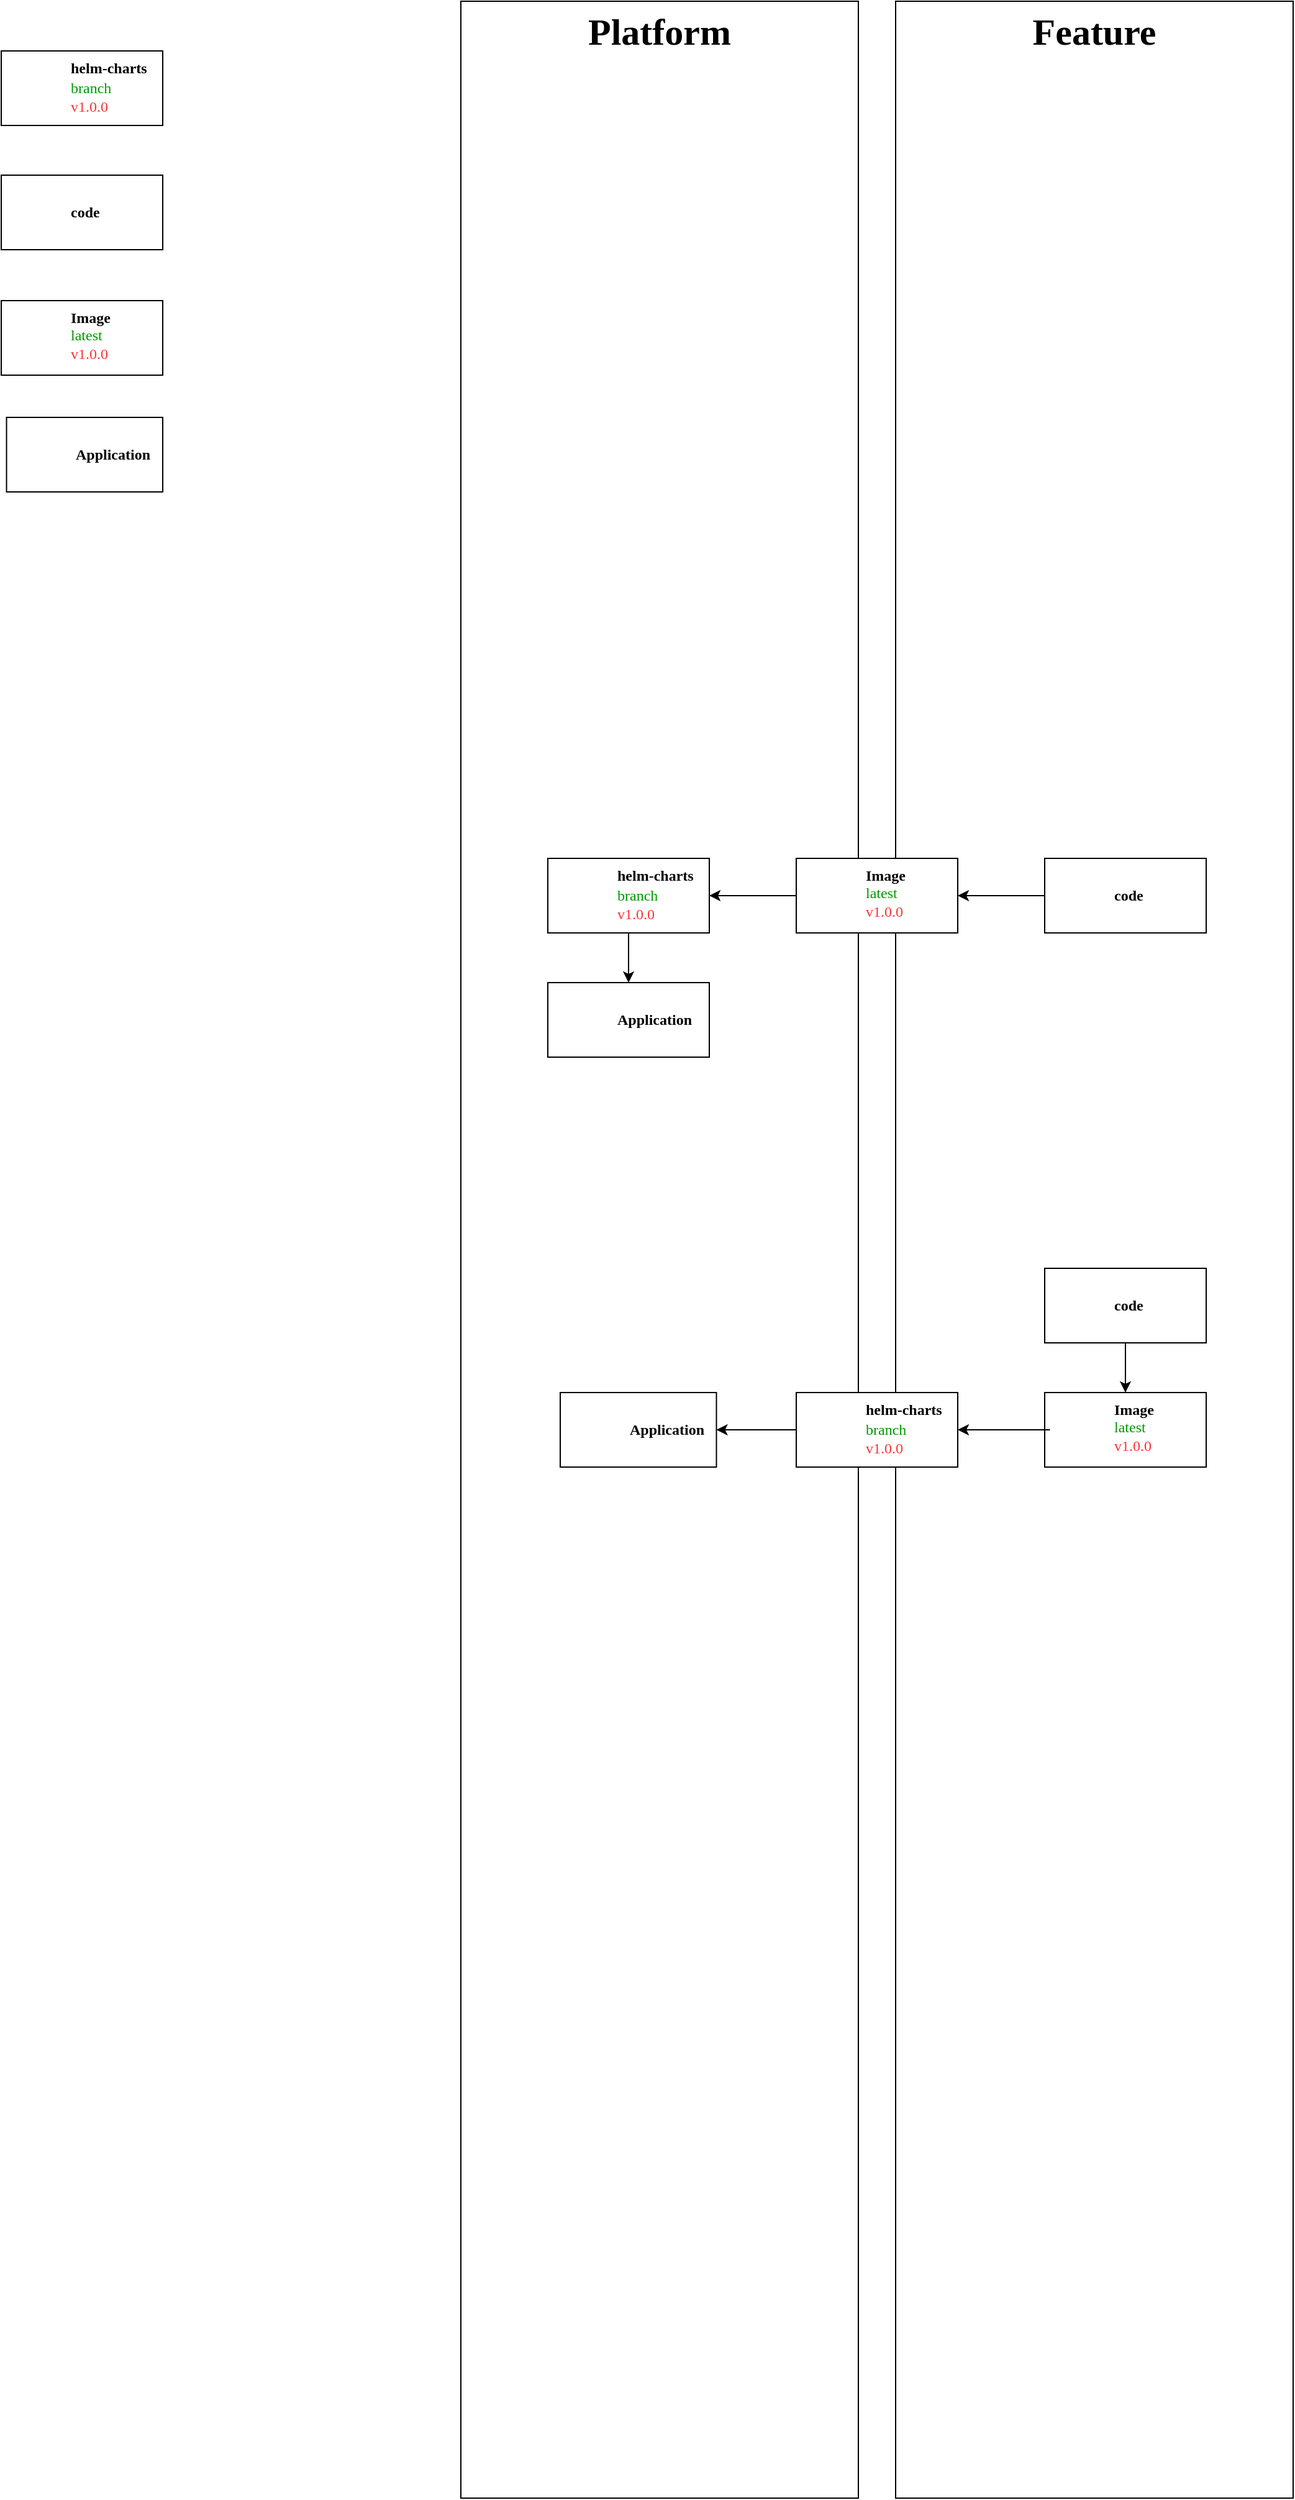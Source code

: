 <mxfile version="20.6.0" type="github">
  <diagram name="Seite-1" id="pewCBPbBmuKMEKx6Fm4s">
    <mxGraphModel dx="2249" dy="696" grid="1" gridSize="10" guides="1" tooltips="1" connect="1" arrows="1" fold="1" page="1" pageScale="1" pageWidth="827" pageHeight="1169" math="0" shadow="0">
      <root>
        <mxCell id="0" />
        <mxCell id="1" parent="0" />
        <mxCell id="E6JGaQylmBhRyEn7naQd-3" value="Platform" style="rounded=0;whiteSpace=wrap;html=1;verticalAlign=top;fontFamily=Times New Roman;fontSize=30;fontStyle=1" parent="1" vertex="1">
          <mxGeometry x="90" y="40" width="320" height="2010" as="geometry" />
        </mxCell>
        <mxCell id="E6JGaQylmBhRyEn7naQd-4" value="&lt;font data-font-src=&quot;https://fonts.googleapis.com/css?family=Architects+Daughter&quot; style=&quot;font-size: 30px;&quot;&gt;Feature&lt;/font&gt;" style="rounded=0;whiteSpace=wrap;html=1;verticalAlign=top;fontStyle=1;fontSize=30;fontFamily=Times New Roman;" parent="1" vertex="1">
          <mxGeometry x="440" y="40" width="320" height="2010" as="geometry" />
        </mxCell>
        <mxCell id="E6JGaQylmBhRyEn7naQd-11" value="" style="group;fontStyle=1" parent="1" vertex="1" connectable="0">
          <mxGeometry x="-280" y="80" width="130" height="60" as="geometry" />
        </mxCell>
        <mxCell id="E6JGaQylmBhRyEn7naQd-6" value="&lt;b style=&quot;font-family: &amp;quot;Times New Roman&amp;quot;; background-color: initial;&quot;&gt;&amp;nbsp; &amp;nbsp; &amp;nbsp; &amp;nbsp; &amp;nbsp; &amp;nbsp; &amp;nbsp; &amp;nbsp; &amp;nbsp;&amp;nbsp;&lt;/b&gt;&lt;b style=&quot;background-color: initial; font-family: &amp;quot;Times New Roman&amp;quot;;&quot;&gt;helm-charts&lt;br&gt;&lt;/b&gt;&lt;b style=&quot;font-family: &amp;quot;Times New Roman&amp;quot;; background-color: initial;&quot;&gt;&amp;nbsp; &amp;nbsp; &amp;nbsp; &amp;nbsp; &amp;nbsp; &amp;nbsp; &amp;nbsp; &amp;nbsp; &amp;nbsp;&amp;nbsp;&lt;/b&gt;&lt;span style=&quot;font-family: &amp;quot;Times New Roman&amp;quot;; background-color: initial;&quot;&gt;&lt;font color=&quot;#009900&quot;&gt;branch&lt;/font&gt;&lt;br&gt;&lt;/span&gt;&lt;b style=&quot;font-family: &amp;quot;Times New Roman&amp;quot;; background-color: initial;&quot;&gt;&amp;nbsp; &amp;nbsp; &amp;nbsp; &amp;nbsp; &amp;nbsp; &amp;nbsp; &amp;nbsp; &amp;nbsp; &amp;nbsp;&amp;nbsp;&lt;/b&gt;&lt;span style=&quot;font-family: &amp;quot;Times New Roman&amp;quot;; background-color: initial;&quot;&gt;&lt;font color=&quot;#ff3333&quot;&gt;v1.0.0&lt;/font&gt;&lt;/span&gt;&lt;b style=&quot;font-family: &amp;quot;Times New Roman&amp;quot;; background-color: initial;&quot;&gt;&lt;br&gt;&lt;/b&gt;" style="rounded=0;whiteSpace=wrap;html=1;fontFamily=Architects Daughter;fontSource=https%3A%2F%2Ffonts.googleapis.com%2Fcss%3Ffamily%3DArchitects%2BDaughter;fontSize=12;align=left;" parent="E6JGaQylmBhRyEn7naQd-11" vertex="1">
          <mxGeometry width="130" height="60" as="geometry" />
        </mxCell>
        <mxCell id="E6JGaQylmBhRyEn7naQd-10" value="" style="shape=image;imageAspect=0;aspect=fixed;verticalLabelPosition=bottom;verticalAlign=top;fontFamily=Times New Roman;fontSize=12;image=https://github.githubassets.com/images/modules/logos_page/GitHub-Mark.png;" parent="E6JGaQylmBhRyEn7naQd-11" vertex="1">
          <mxGeometry x="1" y="5" width="50" height="50" as="geometry" />
        </mxCell>
        <mxCell id="E6JGaQylmBhRyEn7naQd-12" value="" style="group" parent="1" vertex="1" connectable="0">
          <mxGeometry x="-280" y="180" width="130" height="60" as="geometry" />
        </mxCell>
        <mxCell id="E6JGaQylmBhRyEn7naQd-13" value="&lt;div style=&quot;&quot;&gt;&lt;b style=&quot;background-color: initial; font-family: &amp;quot;Times New Roman&amp;quot;;&quot;&gt;&amp;nbsp; &amp;nbsp; &amp;nbsp; &amp;nbsp; &amp;nbsp; &amp;nbsp; &amp;nbsp; &amp;nbsp; &amp;nbsp; code&lt;/b&gt;&lt;/div&gt;" style="rounded=0;whiteSpace=wrap;html=1;fontFamily=Architects Daughter;fontSource=https%3A%2F%2Ffonts.googleapis.com%2Fcss%3Ffamily%3DArchitects%2BDaughter;fontSize=12;align=left;" parent="E6JGaQylmBhRyEn7naQd-12" vertex="1">
          <mxGeometry width="130" height="60" as="geometry" />
        </mxCell>
        <mxCell id="E6JGaQylmBhRyEn7naQd-14" value="" style="shape=image;imageAspect=0;aspect=fixed;verticalLabelPosition=bottom;verticalAlign=top;fontFamily=Times New Roman;fontSize=12;image=https://github.githubassets.com/images/modules/logos_page/GitHub-Mark.png;" parent="E6JGaQylmBhRyEn7naQd-12" vertex="1">
          <mxGeometry x="1.083" y="5" width="50" height="50" as="geometry" />
        </mxCell>
        <mxCell id="E6JGaQylmBhRyEn7naQd-23" value="" style="group" parent="1" vertex="1" connectable="0">
          <mxGeometry x="-275.74" y="375" width="125.74" height="60" as="geometry" />
        </mxCell>
        <mxCell id="E6JGaQylmBhRyEn7naQd-20" value="&lt;div style=&quot;&quot;&gt;&lt;/div&gt;&lt;b style=&quot;background-color: initial;&quot;&gt;&amp;nbsp; &amp;nbsp; &amp;nbsp; &amp;nbsp; &amp;nbsp; &amp;nbsp; &amp;nbsp; &amp;nbsp; &amp;nbsp;&amp;nbsp;&lt;/b&gt;&lt;b&gt;Application&lt;br&gt;&lt;/b&gt;" style="rounded=0;whiteSpace=wrap;html=1;fontFamily=Times New Roman;fontSize=12;align=left;verticalAlign=middle;" parent="E6JGaQylmBhRyEn7naQd-23" vertex="1">
          <mxGeometry width="125.74" height="60" as="geometry" />
        </mxCell>
        <mxCell id="E6JGaQylmBhRyEn7naQd-22" value="" style="shape=image;imageAspect=0;aspect=fixed;verticalLabelPosition=bottom;verticalAlign=top;fontFamily=Times New Roman;fontSize=12;fontColor=#009900;image=https://cncf-branding.netlify.app/img/projects/argo/icon/color/argo-icon-color.png;" parent="E6JGaQylmBhRyEn7naQd-23" vertex="1">
          <mxGeometry x="1.74" y="7.5" width="45" height="45" as="geometry" />
        </mxCell>
        <mxCell id="E6JGaQylmBhRyEn7naQd-24" value="" style="group" parent="1" vertex="1" connectable="0">
          <mxGeometry x="-280" y="281" width="130" height="60" as="geometry" />
        </mxCell>
        <mxCell id="E6JGaQylmBhRyEn7naQd-15" value="&lt;div style=&quot;&quot;&gt;&lt;b style=&quot;background-color: initial;&quot;&gt;&amp;nbsp; &amp;nbsp; &amp;nbsp; &amp;nbsp; &amp;nbsp; &amp;nbsp; &amp;nbsp; &amp;nbsp; &amp;nbsp;&amp;nbsp;&lt;/b&gt;&lt;b style=&quot;background-color: initial;&quot;&gt;Image&lt;/b&gt;&lt;/div&gt;&lt;div style=&quot;&quot;&gt;&lt;b style=&quot;background-color: initial;&quot;&gt;&amp;nbsp; &amp;nbsp; &amp;nbsp; &amp;nbsp; &amp;nbsp; &amp;nbsp; &amp;nbsp; &amp;nbsp; &amp;nbsp; &lt;/b&gt;&lt;span style=&quot;background-color: initial;&quot;&gt;&lt;font color=&quot;#009900&quot;&gt;latest&lt;/font&gt;&lt;br&gt;&lt;/span&gt;&lt;b style=&quot;background-color: initial;&quot;&gt;&amp;nbsp; &amp;nbsp; &amp;nbsp; &amp;nbsp; &amp;nbsp; &amp;nbsp; &amp;nbsp; &amp;nbsp; &amp;nbsp; &lt;/b&gt;&lt;span style=&quot;background-color: initial;&quot;&gt;&lt;font color=&quot;#ff3333&quot;&gt;v1.0.0&lt;/font&gt;&lt;/span&gt;&lt;b style=&quot;background-color: initial;&quot;&gt;&lt;br&gt;&lt;/b&gt;&lt;/div&gt;&lt;b&gt;&lt;br&gt;&lt;/b&gt;" style="rounded=0;whiteSpace=wrap;html=1;fontFamily=Times New Roman;fontSize=12;align=left;verticalAlign=top;" parent="E6JGaQylmBhRyEn7naQd-24" vertex="1">
          <mxGeometry width="130" height="60" as="geometry" />
        </mxCell>
        <mxCell id="E6JGaQylmBhRyEn7naQd-17" value="" style="shape=image;imageAspect=0;aspect=fixed;verticalLabelPosition=bottom;verticalAlign=top;fontFamily=Times New Roman;fontSize=12;image=https://www.docker.com/wp-content/uploads/2022/03/vertical-logo-monochromatic.png;" parent="E6JGaQylmBhRyEn7naQd-24" vertex="1">
          <mxGeometry x="4.26" y="10" width="46.74" height="40" as="geometry" />
        </mxCell>
        <mxCell id="E6JGaQylmBhRyEn7naQd-25" value="" style="group" parent="1" vertex="1" connectable="0">
          <mxGeometry x="560" y="730" width="130" height="60" as="geometry" />
        </mxCell>
        <mxCell id="E6JGaQylmBhRyEn7naQd-26" value="&lt;div style=&quot;&quot;&gt;&lt;b style=&quot;background-color: initial; font-family: &amp;quot;Times New Roman&amp;quot;;&quot;&gt;&amp;nbsp; &amp;nbsp; &amp;nbsp; &amp;nbsp; &amp;nbsp; &amp;nbsp; &amp;nbsp; &amp;nbsp; &amp;nbsp; code&lt;/b&gt;&lt;/div&gt;" style="rounded=0;whiteSpace=wrap;html=1;fontFamily=Architects Daughter;fontSource=https%3A%2F%2Ffonts.googleapis.com%2Fcss%3Ffamily%3DArchitects%2BDaughter;fontSize=12;align=left;" parent="E6JGaQylmBhRyEn7naQd-25" vertex="1">
          <mxGeometry width="130" height="60" as="geometry" />
        </mxCell>
        <mxCell id="E6JGaQylmBhRyEn7naQd-27" value="" style="shape=image;imageAspect=0;aspect=fixed;verticalLabelPosition=bottom;verticalAlign=top;fontFamily=Times New Roman;fontSize=12;image=https://github.githubassets.com/images/modules/logos_page/GitHub-Mark.png;" parent="E6JGaQylmBhRyEn7naQd-25" vertex="1">
          <mxGeometry x="1.083" y="5" width="50" height="50" as="geometry" />
        </mxCell>
        <mxCell id="E6JGaQylmBhRyEn7naQd-28" value="" style="group" parent="1" vertex="1" connectable="0">
          <mxGeometry x="160" y="830" width="130" height="60" as="geometry" />
        </mxCell>
        <mxCell id="E6JGaQylmBhRyEn7naQd-29" value="&lt;div style=&quot;&quot;&gt;&lt;/div&gt;&lt;b style=&quot;background-color: initial;&quot;&gt;&amp;nbsp; &amp;nbsp; &amp;nbsp; &amp;nbsp; &amp;nbsp; &amp;nbsp; &amp;nbsp; &amp;nbsp; &amp;nbsp;&amp;nbsp;&lt;/b&gt;&lt;b&gt;Application&lt;br&gt;&lt;/b&gt;" style="rounded=0;whiteSpace=wrap;html=1;fontFamily=Times New Roman;fontSize=12;align=left;verticalAlign=middle;" parent="E6JGaQylmBhRyEn7naQd-28" vertex="1">
          <mxGeometry width="130" height="60" as="geometry" />
        </mxCell>
        <mxCell id="E6JGaQylmBhRyEn7naQd-30" value="" style="shape=image;imageAspect=0;aspect=fixed;verticalLabelPosition=bottom;verticalAlign=top;fontFamily=Times New Roman;fontSize=12;fontColor=#009900;image=https://cncf-branding.netlify.app/img/projects/argo/icon/color/argo-icon-color.png;" parent="E6JGaQylmBhRyEn7naQd-28" vertex="1">
          <mxGeometry x="1.799" y="7.5" width="45" height="45" as="geometry" />
        </mxCell>
        <mxCell id="E6JGaQylmBhRyEn7naQd-31" value="" style="group;fontStyle=1" parent="1" vertex="1" connectable="0">
          <mxGeometry x="160" y="730" width="130" height="60" as="geometry" />
        </mxCell>
        <mxCell id="E6JGaQylmBhRyEn7naQd-32" value="&lt;b style=&quot;font-family: &amp;quot;Times New Roman&amp;quot;; background-color: initial;&quot;&gt;&amp;nbsp; &amp;nbsp; &amp;nbsp; &amp;nbsp; &amp;nbsp; &amp;nbsp; &amp;nbsp; &amp;nbsp; &amp;nbsp;&amp;nbsp;&lt;/b&gt;&lt;b style=&quot;background-color: initial; font-family: &amp;quot;Times New Roman&amp;quot;;&quot;&gt;helm-charts&lt;br&gt;&lt;/b&gt;&lt;b style=&quot;font-family: &amp;quot;Times New Roman&amp;quot;; background-color: initial;&quot;&gt;&amp;nbsp; &amp;nbsp; &amp;nbsp; &amp;nbsp; &amp;nbsp; &amp;nbsp; &amp;nbsp; &amp;nbsp; &amp;nbsp;&amp;nbsp;&lt;/b&gt;&lt;span style=&quot;font-family: &amp;quot;Times New Roman&amp;quot;; background-color: initial;&quot;&gt;&lt;font color=&quot;#009900&quot;&gt;branch&lt;/font&gt;&lt;br&gt;&lt;/span&gt;&lt;b style=&quot;font-family: &amp;quot;Times New Roman&amp;quot;; background-color: initial;&quot;&gt;&amp;nbsp; &amp;nbsp; &amp;nbsp; &amp;nbsp; &amp;nbsp; &amp;nbsp; &amp;nbsp; &amp;nbsp; &amp;nbsp;&amp;nbsp;&lt;/b&gt;&lt;span style=&quot;font-family: &amp;quot;Times New Roman&amp;quot;; background-color: initial;&quot;&gt;&lt;font color=&quot;#ff3333&quot;&gt;v1.0.0&lt;/font&gt;&lt;/span&gt;&lt;b style=&quot;font-family: &amp;quot;Times New Roman&amp;quot;; background-color: initial;&quot;&gt;&lt;br&gt;&lt;/b&gt;" style="rounded=0;whiteSpace=wrap;html=1;fontFamily=Architects Daughter;fontSource=https%3A%2F%2Ffonts.googleapis.com%2Fcss%3Ffamily%3DArchitects%2BDaughter;fontSize=12;align=left;" parent="E6JGaQylmBhRyEn7naQd-31" vertex="1">
          <mxGeometry width="130" height="60" as="geometry" />
        </mxCell>
        <mxCell id="E6JGaQylmBhRyEn7naQd-33" value="" style="shape=image;imageAspect=0;aspect=fixed;verticalLabelPosition=bottom;verticalAlign=top;fontFamily=Times New Roman;fontSize=12;image=https://github.githubassets.com/images/modules/logos_page/GitHub-Mark.png;" parent="E6JGaQylmBhRyEn7naQd-31" vertex="1">
          <mxGeometry x="1" y="5" width="50" height="50" as="geometry" />
        </mxCell>
        <mxCell id="E6JGaQylmBhRyEn7naQd-34" value="" style="group" parent="1" vertex="1" connectable="0">
          <mxGeometry x="360" y="730" width="130" height="60" as="geometry" />
        </mxCell>
        <mxCell id="E6JGaQylmBhRyEn7naQd-35" value="&lt;div style=&quot;&quot;&gt;&lt;b style=&quot;background-color: initial;&quot;&gt;&amp;nbsp; &amp;nbsp; &amp;nbsp; &amp;nbsp; &amp;nbsp; &amp;nbsp; &amp;nbsp; &amp;nbsp; &amp;nbsp;&amp;nbsp;&lt;/b&gt;&lt;b style=&quot;background-color: initial;&quot;&gt;Image&lt;/b&gt;&lt;/div&gt;&lt;div style=&quot;&quot;&gt;&lt;b style=&quot;background-color: initial;&quot;&gt;&amp;nbsp; &amp;nbsp; &amp;nbsp; &amp;nbsp; &amp;nbsp; &amp;nbsp; &amp;nbsp; &amp;nbsp; &amp;nbsp; &lt;/b&gt;&lt;span style=&quot;background-color: initial;&quot;&gt;&lt;font color=&quot;#009900&quot;&gt;latest&lt;/font&gt;&lt;br&gt;&lt;/span&gt;&lt;b style=&quot;background-color: initial;&quot;&gt;&amp;nbsp; &amp;nbsp; &amp;nbsp; &amp;nbsp; &amp;nbsp; &amp;nbsp; &amp;nbsp; &amp;nbsp; &amp;nbsp; &lt;/b&gt;&lt;span style=&quot;background-color: initial;&quot;&gt;&lt;font color=&quot;#ff3333&quot;&gt;v1.0.0&lt;/font&gt;&lt;/span&gt;&lt;b style=&quot;background-color: initial;&quot;&gt;&lt;br&gt;&lt;/b&gt;&lt;/div&gt;&lt;b&gt;&lt;br&gt;&lt;/b&gt;" style="rounded=0;whiteSpace=wrap;html=1;fontFamily=Times New Roman;fontSize=12;align=left;verticalAlign=top;" parent="E6JGaQylmBhRyEn7naQd-34" vertex="1">
          <mxGeometry width="130" height="60" as="geometry" />
        </mxCell>
        <mxCell id="E6JGaQylmBhRyEn7naQd-36" value="" style="shape=image;imageAspect=0;aspect=fixed;verticalLabelPosition=bottom;verticalAlign=top;fontFamily=Times New Roman;fontSize=12;image=https://www.docker.com/wp-content/uploads/2022/03/vertical-logo-monochromatic.png;" parent="E6JGaQylmBhRyEn7naQd-34" vertex="1">
          <mxGeometry x="4.26" y="10" width="46.74" height="40" as="geometry" />
        </mxCell>
        <mxCell id="E6JGaQylmBhRyEn7naQd-38" style="edgeStyle=orthogonalEdgeStyle;rounded=0;orthogonalLoop=1;jettySize=auto;html=1;entryX=1;entryY=0.5;entryDx=0;entryDy=0;fontFamily=Times New Roman;fontSize=12;fontColor=#009900;" parent="1" source="E6JGaQylmBhRyEn7naQd-26" target="E6JGaQylmBhRyEn7naQd-35" edge="1">
          <mxGeometry relative="1" as="geometry" />
        </mxCell>
        <mxCell id="E6JGaQylmBhRyEn7naQd-39" style="edgeStyle=orthogonalEdgeStyle;rounded=0;orthogonalLoop=1;jettySize=auto;html=1;exitX=0;exitY=0.5;exitDx=0;exitDy=0;entryX=1;entryY=0.5;entryDx=0;entryDy=0;fontFamily=Times New Roman;fontSize=12;fontColor=#009900;" parent="1" source="E6JGaQylmBhRyEn7naQd-35" target="E6JGaQylmBhRyEn7naQd-32" edge="1">
          <mxGeometry relative="1" as="geometry" />
        </mxCell>
        <mxCell id="E6JGaQylmBhRyEn7naQd-40" style="edgeStyle=orthogonalEdgeStyle;rounded=0;orthogonalLoop=1;jettySize=auto;html=1;exitX=0.5;exitY=1;exitDx=0;exitDy=0;fontFamily=Times New Roman;fontSize=12;fontColor=#009900;" parent="1" source="E6JGaQylmBhRyEn7naQd-32" edge="1">
          <mxGeometry relative="1" as="geometry">
            <mxPoint x="225" y="830" as="targetPoint" />
          </mxGeometry>
        </mxCell>
        <mxCell id="E6JGaQylmBhRyEn7naQd-41" value="" style="group" parent="1" vertex="1" connectable="0">
          <mxGeometry x="560" y="1060" width="130" height="60" as="geometry" />
        </mxCell>
        <mxCell id="E6JGaQylmBhRyEn7naQd-42" value="&lt;div style=&quot;&quot;&gt;&lt;b style=&quot;background-color: initial; font-family: &amp;quot;Times New Roman&amp;quot;;&quot;&gt;&amp;nbsp; &amp;nbsp; &amp;nbsp; &amp;nbsp; &amp;nbsp; &amp;nbsp; &amp;nbsp; &amp;nbsp; &amp;nbsp; code&lt;/b&gt;&lt;/div&gt;" style="rounded=0;whiteSpace=wrap;html=1;fontFamily=Architects Daughter;fontSource=https%3A%2F%2Ffonts.googleapis.com%2Fcss%3Ffamily%3DArchitects%2BDaughter;fontSize=12;align=left;" parent="E6JGaQylmBhRyEn7naQd-41" vertex="1">
          <mxGeometry width="130" height="60" as="geometry" />
        </mxCell>
        <mxCell id="E6JGaQylmBhRyEn7naQd-43" value="" style="shape=image;imageAspect=0;aspect=fixed;verticalLabelPosition=bottom;verticalAlign=top;fontFamily=Times New Roman;fontSize=12;image=https://github.githubassets.com/images/modules/logos_page/GitHub-Mark.png;" parent="E6JGaQylmBhRyEn7naQd-41" vertex="1">
          <mxGeometry x="1.083" y="5" width="50" height="50" as="geometry" />
        </mxCell>
        <mxCell id="E6JGaQylmBhRyEn7naQd-44" value="" style="group" parent="1" vertex="1" connectable="0">
          <mxGeometry x="560" y="1160" width="130" height="60" as="geometry" />
        </mxCell>
        <mxCell id="E6JGaQylmBhRyEn7naQd-45" value="&lt;div style=&quot;&quot;&gt;&lt;b style=&quot;background-color: initial;&quot;&gt;&amp;nbsp; &amp;nbsp; &amp;nbsp; &amp;nbsp; &amp;nbsp; &amp;nbsp; &amp;nbsp; &amp;nbsp; &amp;nbsp;&amp;nbsp;&lt;/b&gt;&lt;b style=&quot;background-color: initial;&quot;&gt;Image&lt;/b&gt;&lt;/div&gt;&lt;div style=&quot;&quot;&gt;&lt;b style=&quot;background-color: initial;&quot;&gt;&amp;nbsp; &amp;nbsp; &amp;nbsp; &amp;nbsp; &amp;nbsp; &amp;nbsp; &amp;nbsp; &amp;nbsp; &amp;nbsp; &lt;/b&gt;&lt;span style=&quot;background-color: initial;&quot;&gt;&lt;font color=&quot;#009900&quot;&gt;latest&lt;/font&gt;&lt;br&gt;&lt;/span&gt;&lt;b style=&quot;background-color: initial;&quot;&gt;&amp;nbsp; &amp;nbsp; &amp;nbsp; &amp;nbsp; &amp;nbsp; &amp;nbsp; &amp;nbsp; &amp;nbsp; &amp;nbsp; &lt;/b&gt;&lt;span style=&quot;background-color: initial;&quot;&gt;&lt;font color=&quot;#ff3333&quot;&gt;v1.0.0&lt;/font&gt;&lt;/span&gt;&lt;b style=&quot;background-color: initial;&quot;&gt;&lt;br&gt;&lt;/b&gt;&lt;/div&gt;&lt;b&gt;&lt;br&gt;&lt;/b&gt;" style="rounded=0;whiteSpace=wrap;html=1;fontFamily=Times New Roman;fontSize=12;align=left;verticalAlign=top;" parent="E6JGaQylmBhRyEn7naQd-44" vertex="1">
          <mxGeometry width="130" height="60" as="geometry" />
        </mxCell>
        <mxCell id="E6JGaQylmBhRyEn7naQd-46" value="" style="shape=image;imageAspect=0;aspect=fixed;verticalLabelPosition=bottom;verticalAlign=top;fontFamily=Times New Roman;fontSize=12;image=https://www.docker.com/wp-content/uploads/2022/03/vertical-logo-monochromatic.png;" parent="E6JGaQylmBhRyEn7naQd-44" vertex="1">
          <mxGeometry x="4.26" y="10" width="46.74" height="40" as="geometry" />
        </mxCell>
        <mxCell id="E6JGaQylmBhRyEn7naQd-47" value="" style="group" parent="1" vertex="1" connectable="0">
          <mxGeometry x="170" y="1160" width="125.74" height="60" as="geometry" />
        </mxCell>
        <mxCell id="E6JGaQylmBhRyEn7naQd-48" value="&lt;div style=&quot;&quot;&gt;&lt;/div&gt;&lt;b style=&quot;background-color: initial;&quot;&gt;&amp;nbsp; &amp;nbsp; &amp;nbsp; &amp;nbsp; &amp;nbsp; &amp;nbsp; &amp;nbsp; &amp;nbsp; &amp;nbsp;&amp;nbsp;&lt;/b&gt;&lt;b&gt;Application&lt;br&gt;&lt;/b&gt;" style="rounded=0;whiteSpace=wrap;html=1;fontFamily=Times New Roman;fontSize=12;align=left;verticalAlign=middle;" parent="E6JGaQylmBhRyEn7naQd-47" vertex="1">
          <mxGeometry width="125.74" height="60" as="geometry" />
        </mxCell>
        <mxCell id="E6JGaQylmBhRyEn7naQd-49" value="" style="shape=image;imageAspect=0;aspect=fixed;verticalLabelPosition=bottom;verticalAlign=top;fontFamily=Times New Roman;fontSize=12;fontColor=#009900;image=https://cncf-branding.netlify.app/img/projects/argo/icon/color/argo-icon-color.png;" parent="E6JGaQylmBhRyEn7naQd-47" vertex="1">
          <mxGeometry x="1.74" y="7.5" width="45" height="45" as="geometry" />
        </mxCell>
        <mxCell id="E6JGaQylmBhRyEn7naQd-50" value="" style="group;fontStyle=1" parent="1" vertex="1" connectable="0">
          <mxGeometry x="360" y="1160" width="130" height="60" as="geometry" />
        </mxCell>
        <mxCell id="E6JGaQylmBhRyEn7naQd-51" value="&lt;b style=&quot;font-family: &amp;quot;Times New Roman&amp;quot;; background-color: initial;&quot;&gt;&amp;nbsp; &amp;nbsp; &amp;nbsp; &amp;nbsp; &amp;nbsp; &amp;nbsp; &amp;nbsp; &amp;nbsp; &amp;nbsp;&amp;nbsp;&lt;/b&gt;&lt;b style=&quot;background-color: initial; font-family: &amp;quot;Times New Roman&amp;quot;;&quot;&gt;helm-charts&lt;br&gt;&lt;/b&gt;&lt;b style=&quot;font-family: &amp;quot;Times New Roman&amp;quot;; background-color: initial;&quot;&gt;&amp;nbsp; &amp;nbsp; &amp;nbsp; &amp;nbsp; &amp;nbsp; &amp;nbsp; &amp;nbsp; &amp;nbsp; &amp;nbsp;&amp;nbsp;&lt;/b&gt;&lt;span style=&quot;font-family: &amp;quot;Times New Roman&amp;quot;; background-color: initial;&quot;&gt;&lt;font color=&quot;#009900&quot;&gt;branch&lt;/font&gt;&lt;br&gt;&lt;/span&gt;&lt;b style=&quot;font-family: &amp;quot;Times New Roman&amp;quot;; background-color: initial;&quot;&gt;&amp;nbsp; &amp;nbsp; &amp;nbsp; &amp;nbsp; &amp;nbsp; &amp;nbsp; &amp;nbsp; &amp;nbsp; &amp;nbsp;&amp;nbsp;&lt;/b&gt;&lt;span style=&quot;font-family: &amp;quot;Times New Roman&amp;quot;; background-color: initial;&quot;&gt;&lt;font color=&quot;#ff3333&quot;&gt;v1.0.0&lt;/font&gt;&lt;/span&gt;&lt;b style=&quot;font-family: &amp;quot;Times New Roman&amp;quot;; background-color: initial;&quot;&gt;&lt;br&gt;&lt;/b&gt;" style="rounded=0;whiteSpace=wrap;html=1;fontFamily=Architects Daughter;fontSource=https%3A%2F%2Ffonts.googleapis.com%2Fcss%3Ffamily%3DArchitects%2BDaughter;fontSize=12;align=left;" parent="E6JGaQylmBhRyEn7naQd-50" vertex="1">
          <mxGeometry width="130" height="60" as="geometry" />
        </mxCell>
        <mxCell id="E6JGaQylmBhRyEn7naQd-52" value="" style="shape=image;imageAspect=0;aspect=fixed;verticalLabelPosition=bottom;verticalAlign=top;fontFamily=Times New Roman;fontSize=12;image=https://github.githubassets.com/images/modules/logos_page/GitHub-Mark.png;" parent="E6JGaQylmBhRyEn7naQd-50" vertex="1">
          <mxGeometry x="1" y="5" width="50" height="50" as="geometry" />
        </mxCell>
        <mxCell id="E6JGaQylmBhRyEn7naQd-53" style="edgeStyle=orthogonalEdgeStyle;rounded=0;orthogonalLoop=1;jettySize=auto;html=1;entryX=0.5;entryY=0;entryDx=0;entryDy=0;fontFamily=Times New Roman;fontSize=12;fontColor=#009900;" parent="1" source="E6JGaQylmBhRyEn7naQd-42" target="E6JGaQylmBhRyEn7naQd-45" edge="1">
          <mxGeometry relative="1" as="geometry" />
        </mxCell>
        <mxCell id="E6JGaQylmBhRyEn7naQd-54" style="edgeStyle=orthogonalEdgeStyle;rounded=0;orthogonalLoop=1;jettySize=auto;html=1;entryX=1;entryY=0.5;entryDx=0;entryDy=0;fontFamily=Times New Roman;fontSize=12;fontColor=#009900;" parent="1" source="E6JGaQylmBhRyEn7naQd-46" target="E6JGaQylmBhRyEn7naQd-51" edge="1">
          <mxGeometry relative="1" as="geometry" />
        </mxCell>
        <mxCell id="E6JGaQylmBhRyEn7naQd-55" style="edgeStyle=orthogonalEdgeStyle;rounded=0;orthogonalLoop=1;jettySize=auto;html=1;entryX=1;entryY=0.5;entryDx=0;entryDy=0;fontFamily=Times New Roman;fontSize=12;fontColor=#009900;" parent="1" source="E6JGaQylmBhRyEn7naQd-51" target="E6JGaQylmBhRyEn7naQd-48" edge="1">
          <mxGeometry relative="1" as="geometry" />
        </mxCell>
      </root>
    </mxGraphModel>
  </diagram>
</mxfile>
